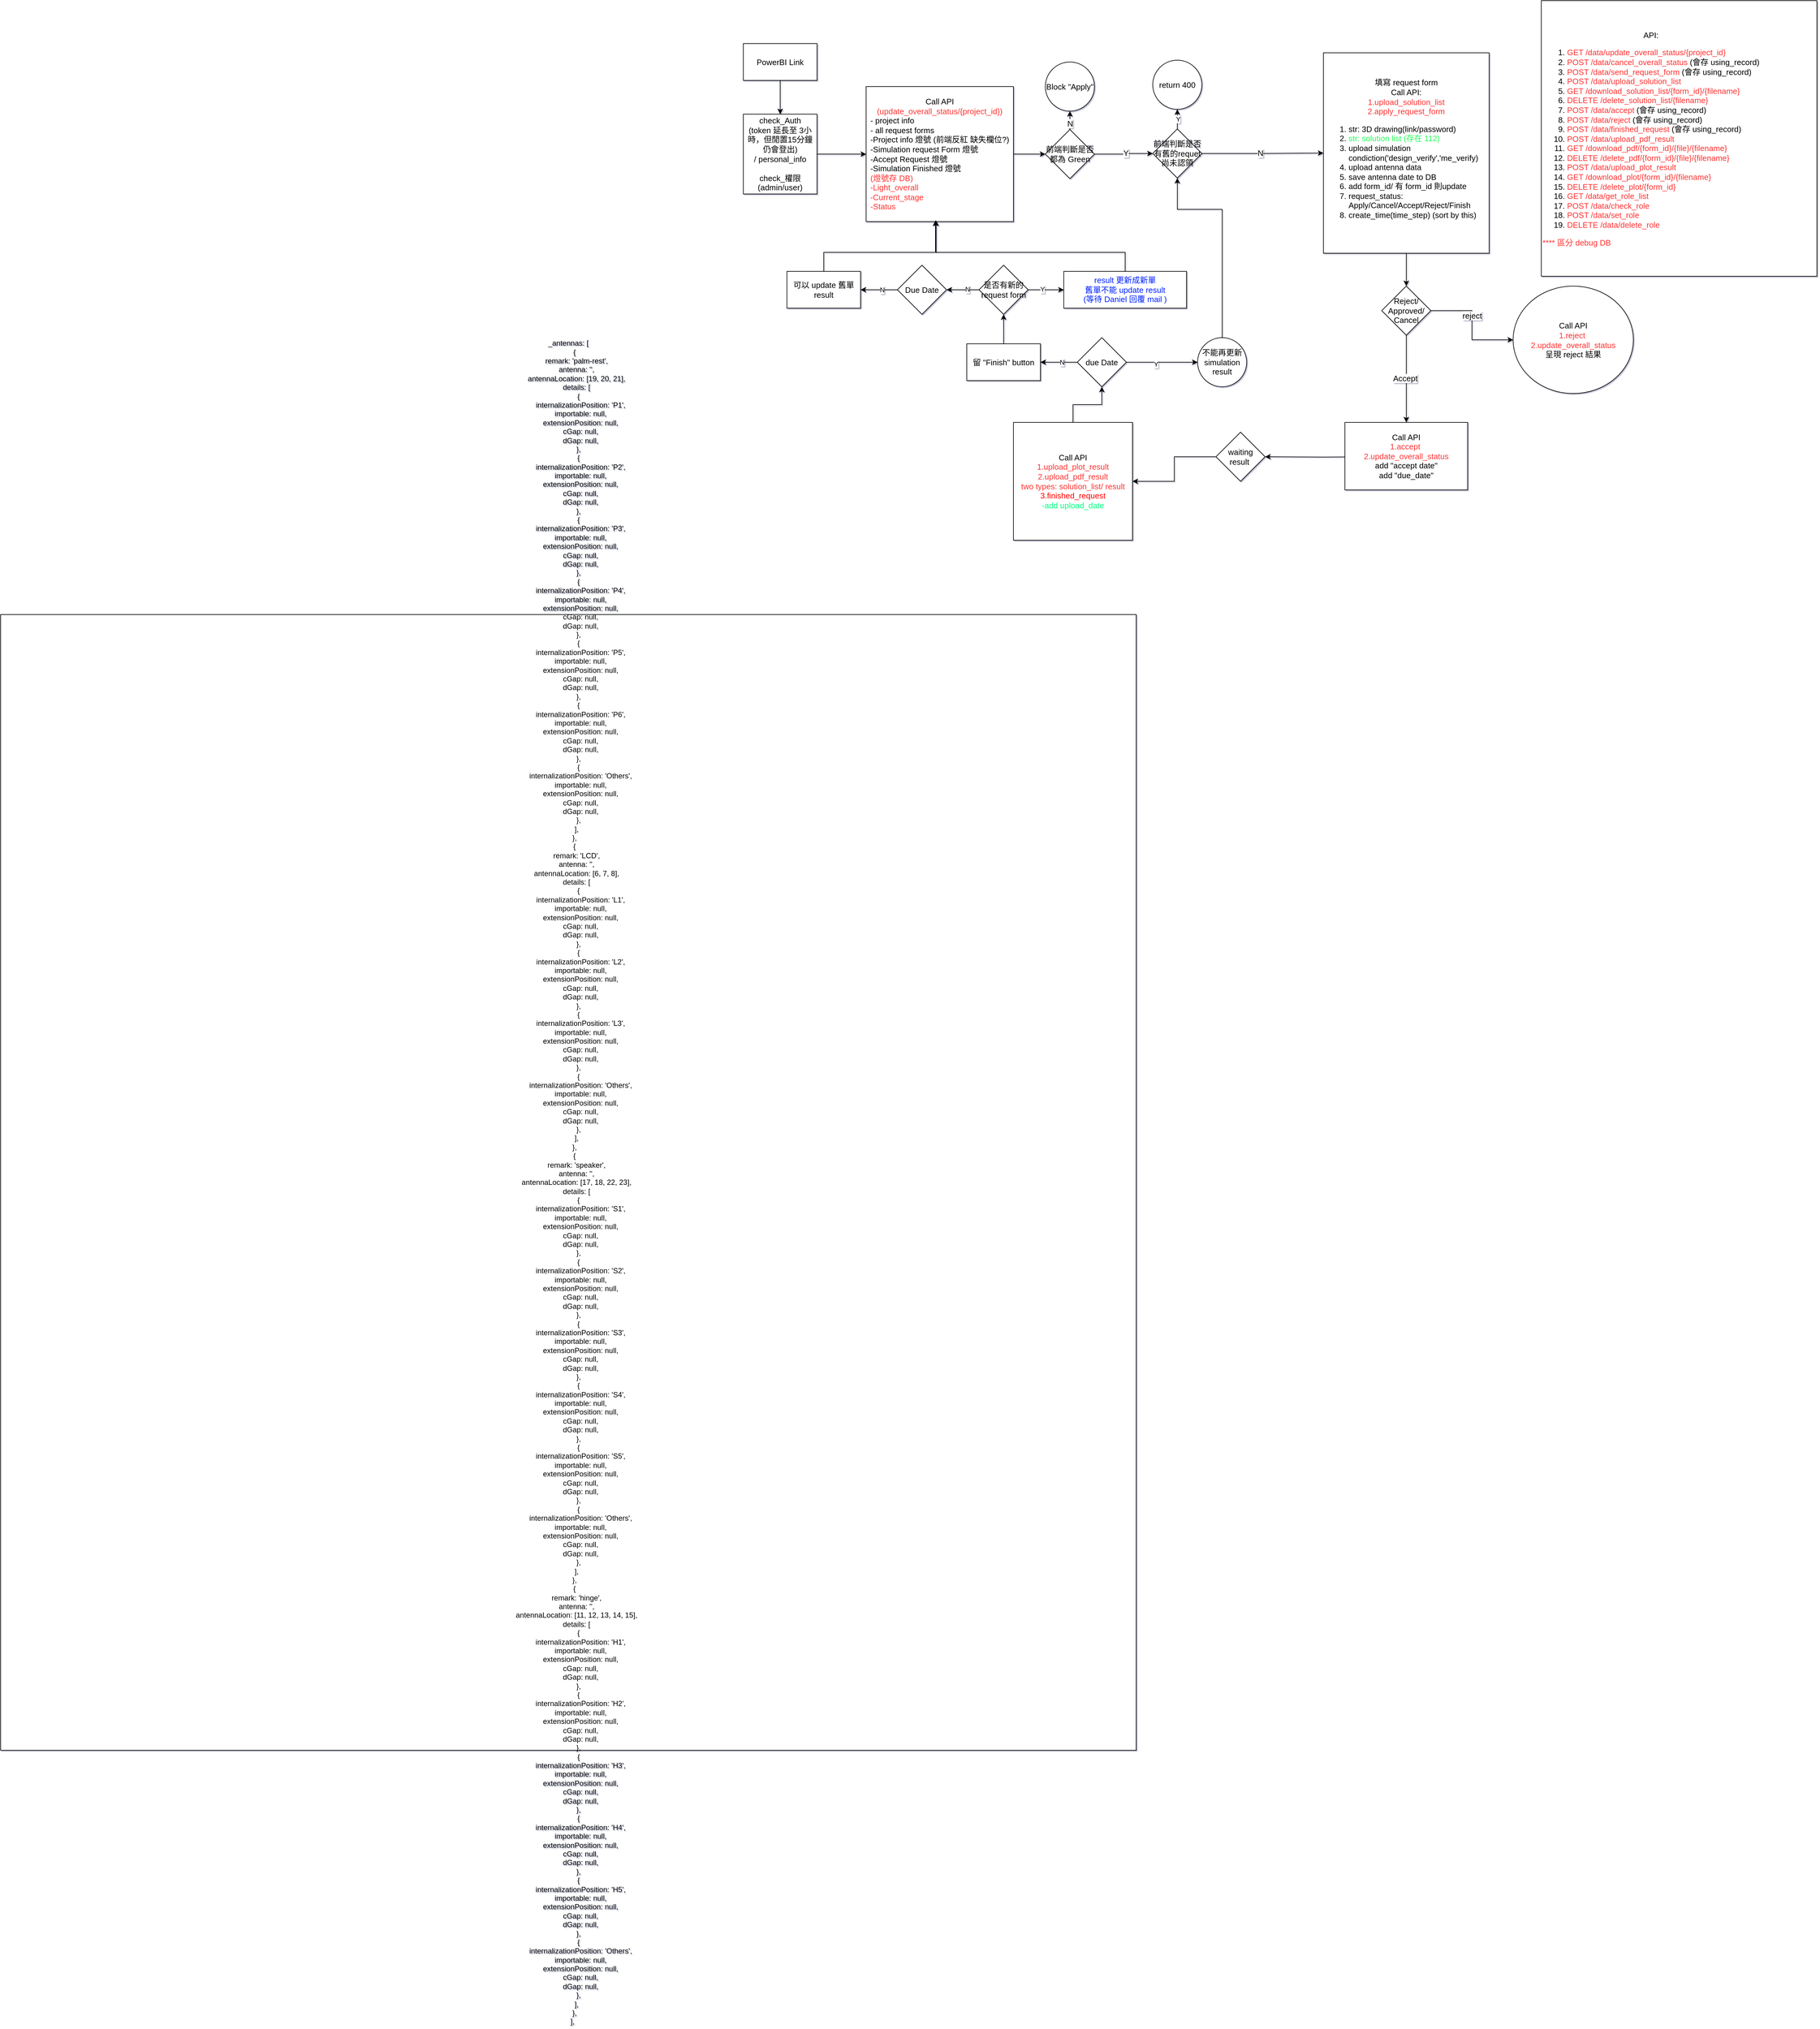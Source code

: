<mxfile linkTarget="_blank" scale="1" border="0" version="27.1.6">
  <diagram name="第 1 页" id="5SksGnyM_4eNdgJWKnyw">
    <mxGraphModel dx="3080" dy="1912" grid="1" gridSize="10" guides="1" tooltips="1" connect="1" arrows="1" fold="1" page="1" pageScale="1" pageWidth="827" pageHeight="1169" background="#ffffff" math="0" shadow="1" adaptiveColors="simple">
      <root>
        <mxCell id="0" />
        <mxCell id="1" parent="0" />
        <mxCell id="7-KTfRkRfkxP73cXao3J-4" value="" style="edgeStyle=orthogonalEdgeStyle;rounded=0;orthogonalLoop=1;jettySize=auto;html=1;" parent="1" source="f00TufxjCIewXmQMFSch-1" target="7-KTfRkRfkxP73cXao3J-3" edge="1">
          <mxGeometry relative="1" as="geometry" />
        </mxCell>
        <mxCell id="f00TufxjCIewXmQMFSch-1" value="PowerBI Link" style="rounded=0;whiteSpace=wrap;html=1;fontSize=13;" parent="1" vertex="1">
          <mxGeometry x="-270" y="50" width="120" height="60" as="geometry" />
        </mxCell>
        <mxCell id="f00TufxjCIewXmQMFSch-5" value="" style="edgeStyle=orthogonalEdgeStyle;rounded=0;orthogonalLoop=1;jettySize=auto;html=1;fontSize=13;" parent="1" source="f00TufxjCIewXmQMFSch-2" target="f00TufxjCIewXmQMFSch-4" edge="1">
          <mxGeometry relative="1" as="geometry" />
        </mxCell>
        <mxCell id="f00TufxjCIewXmQMFSch-2" value="Call API&lt;br&gt;&lt;font style=&quot;color: rgb(255, 51, 51);&quot;&gt;(update_overall_status/{project_id})&lt;/font&gt;&lt;div style=&quot;text-align: left;&quot;&gt;- project info&lt;/div&gt;&lt;div style=&quot;text-align: left;&quot;&gt;- all request forms&lt;/div&gt;&lt;div style=&quot;text-align: left;&quot;&gt;-&lt;span style=&quot;background-color: transparent;&quot;&gt;Project info 燈號 (前端反紅 缺失欄位?)&lt;/span&gt;&lt;/div&gt;&lt;div style=&quot;text-align: left;&quot;&gt;-Simulation request Form&amp;nbsp;&lt;span style=&quot;background-color: transparent; color: light-dark(rgb(0, 0, 0), rgb(255, 255, 255));&quot;&gt;燈號&amp;nbsp;&lt;/span&gt;&lt;/div&gt;&lt;div style=&quot;text-align: left;&quot;&gt;-Accept Request&amp;nbsp;&lt;span style=&quot;background-color: transparent; color: light-dark(rgb(0, 0, 0), rgb(255, 255, 255));&quot;&gt;燈號&lt;/span&gt;&lt;/div&gt;&lt;div style=&quot;text-align: left;&quot;&gt;-Simulation Finished&amp;nbsp;&lt;span style=&quot;background-color: transparent; color: light-dark(rgb(0, 0, 0), rgb(255, 255, 255));&quot;&gt;燈號&lt;/span&gt;&lt;/div&gt;&lt;div style=&quot;text-align: left;&quot;&gt;&lt;span style=&quot;background-color: transparent;&quot;&gt;&lt;font style=&quot;color: rgb(255, 51, 51);&quot;&gt;(燈號存 DB)&lt;/font&gt;&lt;/span&gt;&lt;/div&gt;&lt;div style=&quot;text-align: left;&quot;&gt;&lt;span style=&quot;background-color: transparent;&quot;&gt;&lt;font style=&quot;color: rgb(255, 51, 51);&quot;&gt;-&lt;/font&gt;&lt;/span&gt;&lt;span style=&quot;background-color: transparent; text-align: center;&quot;&gt;&lt;font color=&quot;#ff3333&quot;&gt;Light_overall&lt;/font&gt;&lt;/span&gt;&lt;/div&gt;&lt;div style=&quot;text-align: left;&quot;&gt;&lt;span style=&quot;background-color: transparent;&quot;&gt;&lt;font style=&quot;color: rgb(255, 51, 51);&quot;&gt;-C&lt;/font&gt;&lt;/span&gt;&lt;span style=&quot;background-color: transparent; text-align: center;&quot;&gt;&lt;font color=&quot;#ff3333&quot;&gt;urrent_stage&lt;/font&gt;&lt;/span&gt;&lt;/div&gt;&lt;div style=&quot;text-align: left;&quot;&gt;&lt;span style=&quot;background-color: transparent; text-align: center;&quot;&gt;&lt;font color=&quot;#ff3333&quot;&gt;-&lt;/font&gt;&lt;/span&gt;&lt;span style=&quot;background-color: transparent; text-align: center;&quot;&gt;&lt;font color=&quot;#ff3333&quot;&gt;Status&lt;/font&gt;&lt;/span&gt;&lt;/div&gt;" style="rounded=0;whiteSpace=wrap;html=1;fontSize=13;" parent="1" vertex="1">
          <mxGeometry x="-70" y="120" width="240" height="220" as="geometry" />
        </mxCell>
        <mxCell id="f00TufxjCIewXmQMFSch-12" value="" style="edgeStyle=orthogonalEdgeStyle;rounded=0;orthogonalLoop=1;jettySize=auto;html=1;fontSize=13;" parent="1" source="f00TufxjCIewXmQMFSch-4" target="f00TufxjCIewXmQMFSch-11" edge="1">
          <mxGeometry relative="1" as="geometry" />
        </mxCell>
        <mxCell id="f00TufxjCIewXmQMFSch-13" value="N" style="edgeLabel;html=1;align=center;verticalAlign=middle;resizable=0;points=[];fontSize=13;" parent="f00TufxjCIewXmQMFSch-12" vertex="1" connectable="0">
          <mxGeometry x="0.2" relative="1" as="geometry">
            <mxPoint as="offset" />
          </mxGeometry>
        </mxCell>
        <mxCell id="f00TufxjCIewXmQMFSch-19" value="" style="edgeStyle=orthogonalEdgeStyle;rounded=0;orthogonalLoop=1;jettySize=auto;html=1;fontSize=13;" parent="1" source="f00TufxjCIewXmQMFSch-4" target="f00TufxjCIewXmQMFSch-18" edge="1">
          <mxGeometry relative="1" as="geometry" />
        </mxCell>
        <mxCell id="f00TufxjCIewXmQMFSch-25" value="Y" style="edgeLabel;html=1;align=center;verticalAlign=middle;resizable=0;points=[];fontSize=13;" parent="f00TufxjCIewXmQMFSch-19" vertex="1" connectable="0">
          <mxGeometry x="0.07" y="1" relative="1" as="geometry">
            <mxPoint as="offset" />
          </mxGeometry>
        </mxCell>
        <mxCell id="f00TufxjCIewXmQMFSch-4" value="前端判斷是否都為 Green" style="rhombus;whiteSpace=wrap;html=1;fontSize=13;" parent="1" vertex="1">
          <mxGeometry x="222" y="190" width="80" height="80" as="geometry" />
        </mxCell>
        <mxCell id="-w45ZgfKi6tFhenxyuMu-13" style="edgeStyle=orthogonalEdgeStyle;rounded=0;orthogonalLoop=1;jettySize=auto;html=1;entryX=0.5;entryY=0;entryDx=0;entryDy=0;" parent="1" source="f00TufxjCIewXmQMFSch-8" target="f00TufxjCIewXmQMFSch-14" edge="1">
          <mxGeometry relative="1" as="geometry" />
        </mxCell>
        <mxCell id="f00TufxjCIewXmQMFSch-8" value="填寫 request form&lt;div&gt;Call API:&lt;/div&gt;&lt;div&gt;&lt;span style=&quot;color: rgb(255, 51, 51);&quot;&gt;1.upload_solution_list&lt;/span&gt;&lt;/div&gt;&lt;div&gt;&lt;font style=&quot;color: rgb(255, 51, 51);&quot;&gt;2.apply_request_form&lt;/font&gt;&lt;/div&gt;&lt;div&gt;&lt;ol&gt;&lt;li style=&quot;text-align: left;&quot;&gt;str: 3D drawing(link/password)&lt;/li&gt;&lt;li style=&quot;text-align: left;&quot;&gt;&lt;font style=&quot;color: rgb(34, 255, 85);&quot;&gt;str: solution list (存在 112)&lt;/font&gt;&lt;/li&gt;&lt;li style=&quot;text-align: left;&quot;&gt;upload simulation condiction(&#39;design_verify&#39;,&#39;me_verify)&lt;/li&gt;&lt;li style=&quot;text-align: left;&quot;&gt;upload antenna data&lt;/li&gt;&lt;li style=&quot;text-align: left;&quot;&gt;save antenna date to DB&lt;/li&gt;&lt;li style=&quot;text-align: left;&quot;&gt;add form_id/ 有 form_id 則update&lt;/li&gt;&lt;li style=&quot;text-align: left;&quot;&gt;&lt;span style=&quot;background-color: transparent; color: light-dark(rgb(0, 0, 0), rgb(255, 255, 255)); text-align: center;&quot;&gt;request_status: Apply/Cancel/Accept/Reject/Finish&lt;/span&gt;&lt;/li&gt;&lt;li style=&quot;text-align: left;&quot;&gt;&lt;span style=&quot;background-color: transparent; color: light-dark(rgb(0, 0, 0), rgb(255, 255, 255)); text-align: center;&quot;&gt;create_time(time_step)&amp;nbsp;&lt;/span&gt;(sort by this)&lt;/li&gt;&lt;/ol&gt;&lt;/div&gt;" style="whiteSpace=wrap;html=1;fontSize=13;" parent="1" vertex="1">
          <mxGeometry x="675" y="65" width="270" height="326.5" as="geometry" />
        </mxCell>
        <mxCell id="f00TufxjCIewXmQMFSch-11" value="Block &quot;Apply&quot;" style="ellipse;whiteSpace=wrap;html=1;fontSize=13;" parent="1" vertex="1">
          <mxGeometry x="222" y="80" width="80" height="80" as="geometry" />
        </mxCell>
        <mxCell id="f00TufxjCIewXmQMFSch-17" value="" style="edgeStyle=orthogonalEdgeStyle;rounded=0;orthogonalLoop=1;jettySize=auto;html=1;fontSize=13;" parent="1" source="f00TufxjCIewXmQMFSch-14" target="f00TufxjCIewXmQMFSch-16" edge="1">
          <mxGeometry relative="1" as="geometry" />
        </mxCell>
        <mxCell id="f00TufxjCIewXmQMFSch-34" value="Accept" style="edgeLabel;html=1;align=center;verticalAlign=middle;resizable=0;points=[];fontSize=13;" parent="f00TufxjCIewXmQMFSch-17" vertex="1" connectable="0">
          <mxGeometry x="-0.022" y="-2" relative="1" as="geometry">
            <mxPoint as="offset" />
          </mxGeometry>
        </mxCell>
        <mxCell id="f00TufxjCIewXmQMFSch-36" value="" style="edgeStyle=orthogonalEdgeStyle;rounded=0;orthogonalLoop=1;jettySize=auto;html=1;fontSize=13;" parent="1" source="f00TufxjCIewXmQMFSch-14" target="f00TufxjCIewXmQMFSch-35" edge="1">
          <mxGeometry relative="1" as="geometry" />
        </mxCell>
        <mxCell id="f00TufxjCIewXmQMFSch-37" value="reject" style="edgeLabel;html=1;align=center;verticalAlign=middle;resizable=0;points=[];fontSize=13;" parent="f00TufxjCIewXmQMFSch-36" vertex="1" connectable="0">
          <mxGeometry x="-0.175" relative="1" as="geometry">
            <mxPoint as="offset" />
          </mxGeometry>
        </mxCell>
        <mxCell id="f00TufxjCIewXmQMFSch-14" value="&lt;span style=&quot;background-color: transparent;&quot;&gt;Reject/ Approved/&lt;/span&gt;&lt;div&gt;&lt;span style=&quot;background-color: transparent;&quot;&gt;Cancel&lt;/span&gt;&lt;/div&gt;" style="rhombus;whiteSpace=wrap;html=1;fontSize=13;" parent="1" vertex="1">
          <mxGeometry x="770" y="445" width="80" height="80" as="geometry" />
        </mxCell>
        <mxCell id="-w45ZgfKi6tFhenxyuMu-5" value="" style="edgeStyle=orthogonalEdgeStyle;rounded=0;orthogonalLoop=1;jettySize=auto;html=1;fontSize=13;entryX=1;entryY=0.5;entryDx=0;entryDy=0;" parent="1" target="-w45ZgfKi6tFhenxyuMu-4" edge="1">
          <mxGeometry relative="1" as="geometry">
            <mxPoint x="769" y="723" as="sourcePoint" />
            <mxPoint x="545" y="723" as="targetPoint" />
          </mxGeometry>
        </mxCell>
        <mxCell id="f00TufxjCIewXmQMFSch-16" value="&lt;div&gt;&lt;span style=&quot;background-color: transparent; color: light-dark(rgb(0, 0, 0), rgb(255, 255, 255));&quot;&gt;Call API&lt;/span&gt;&lt;/div&gt;&lt;div&gt;&lt;div&gt;&lt;font style=&quot;color: rgb(255, 51, 51);&quot;&gt;1.accept&amp;nbsp;&lt;/font&gt;&lt;/div&gt;&lt;div&gt;&lt;font style=&quot;color: rgb(255, 51, 51);&quot;&gt;2.update_overall_status&lt;/font&gt;&lt;/div&gt;&lt;div&gt;add &quot;accept date&quot;&lt;/div&gt;&lt;div&gt;add &quot;due_date&quot;&lt;/div&gt;&lt;/div&gt;" style="whiteSpace=wrap;html=1;fontSize=13;" parent="1" vertex="1">
          <mxGeometry x="710" y="667" width="200" height="110" as="geometry" />
        </mxCell>
        <mxCell id="f00TufxjCIewXmQMFSch-20" value="" style="edgeStyle=orthogonalEdgeStyle;rounded=0;orthogonalLoop=1;jettySize=auto;html=1;fontSize=13;" parent="1" source="f00TufxjCIewXmQMFSch-18" target="f00TufxjCIewXmQMFSch-8" edge="1">
          <mxGeometry relative="1" as="geometry" />
        </mxCell>
        <mxCell id="f00TufxjCIewXmQMFSch-26" value="N" style="edgeLabel;html=1;align=center;verticalAlign=middle;resizable=0;points=[];fontSize=13;" parent="f00TufxjCIewXmQMFSch-20" vertex="1" connectable="0">
          <mxGeometry x="-0.048" y="1" relative="1" as="geometry">
            <mxPoint as="offset" />
          </mxGeometry>
        </mxCell>
        <mxCell id="-w45ZgfKi6tFhenxyuMu-11" value="" style="edgeStyle=orthogonalEdgeStyle;rounded=0;orthogonalLoop=1;jettySize=auto;html=1;" parent="1" source="f00TufxjCIewXmQMFSch-18" target="-w45ZgfKi6tFhenxyuMu-10" edge="1">
          <mxGeometry relative="1" as="geometry" />
        </mxCell>
        <mxCell id="-w45ZgfKi6tFhenxyuMu-12" value="Y" style="edgeLabel;html=1;align=center;verticalAlign=middle;resizable=0;points=[];" parent="-w45ZgfKi6tFhenxyuMu-11" vertex="1" connectable="0">
          <mxGeometry x="-0.025" y="1" relative="1" as="geometry">
            <mxPoint as="offset" />
          </mxGeometry>
        </mxCell>
        <mxCell id="f00TufxjCIewXmQMFSch-18" value="前端判斷是否有舊的requet 尚未認領" style="rhombus;whiteSpace=wrap;html=1;fontSize=13;" parent="1" vertex="1">
          <mxGeometry x="397" y="189" width="80" height="80" as="geometry" />
        </mxCell>
        <mxCell id="f00TufxjCIewXmQMFSch-35" value="&lt;div&gt;&lt;div&gt;&lt;span style=&quot;background-color: transparent; color: light-dark(rgb(0, 0, 0), rgb(255, 255, 255));&quot;&gt;Call API&lt;/span&gt;&lt;/div&gt;&lt;div&gt;&lt;div&gt;&lt;font style=&quot;color: rgb(255, 51, 51);&quot;&gt;1.reject&amp;nbsp;&lt;/font&gt;&lt;/div&gt;&lt;div&gt;&lt;font style=&quot;color: rgb(255, 51, 51);&quot;&gt;2.update_overall_status&lt;/font&gt;&lt;/div&gt;&lt;/div&gt;&lt;/div&gt;呈現 reject 結果" style="ellipse;whiteSpace=wrap;html=1;fontSize=13;" parent="1" vertex="1">
          <mxGeometry x="984" y="445" width="196" height="175" as="geometry" />
        </mxCell>
        <mxCell id="NQx30ZV_6yhh8ZIkelvx-19" style="edgeStyle=orthogonalEdgeStyle;rounded=0;orthogonalLoop=1;jettySize=auto;html=1;entryX=1;entryY=0.5;entryDx=0;entryDy=0;" parent="1" source="-w45ZgfKi6tFhenxyuMu-4" target="-w45ZgfKi6tFhenxyuMu-6" edge="1">
          <mxGeometry relative="1" as="geometry" />
        </mxCell>
        <mxCell id="-w45ZgfKi6tFhenxyuMu-4" value="waiting&lt;div&gt;result&amp;nbsp;&lt;/div&gt;" style="rhombus;whiteSpace=wrap;html=1;fontSize=13;" parent="1" vertex="1">
          <mxGeometry x="500" y="683" width="80" height="80" as="geometry" />
        </mxCell>
        <mxCell id="CphlBpZOKbrCG6OZHmC4-6" value="" style="edgeStyle=orthogonalEdgeStyle;rounded=0;orthogonalLoop=1;jettySize=auto;html=1;" parent="1" source="-w45ZgfKi6tFhenxyuMu-6" target="CphlBpZOKbrCG6OZHmC4-5" edge="1">
          <mxGeometry relative="1" as="geometry" />
        </mxCell>
        <mxCell id="-w45ZgfKi6tFhenxyuMu-6" value="Call API&lt;div&gt;&lt;div&gt;&lt;span style=&quot;color: rgb(255, 51, 51); background-color: transparent;&quot;&gt;1.upload_plot_result&lt;/span&gt;&lt;/div&gt;&lt;div&gt;&lt;span style=&quot;color: rgb(255, 51, 51); background-color: transparent;&quot;&gt;2.&lt;/span&gt;&lt;span style=&quot;background-color: transparent;&quot;&gt;&lt;font color=&quot;#ff3333&quot;&gt;upload_pdf_result&lt;/font&gt;&lt;/span&gt;&lt;/div&gt;&lt;div&gt;&lt;span style=&quot;background-color: transparent;&quot;&gt;&lt;font color=&quot;#ff3333&quot;&gt;two types: solution_list/ result&lt;/font&gt;&lt;/span&gt;&lt;/div&gt;&lt;div&gt;&lt;font style=&quot;color: rgb(255, 0, 0);&quot;&gt;3.finished_request&lt;/font&gt;&lt;div&gt;&lt;font style=&quot;color: rgb(0, 255, 128);&quot;&gt;-add upload_date&lt;/font&gt;&lt;/div&gt;&lt;/div&gt;&lt;/div&gt;" style="whiteSpace=wrap;html=1;fontSize=13;" parent="1" vertex="1">
          <mxGeometry x="170" y="667" width="194" height="192" as="geometry" />
        </mxCell>
        <mxCell id="-w45ZgfKi6tFhenxyuMu-9" value="&lt;div style=&quot;text-align: center;&quot;&gt;&lt;span style=&quot;background-color: transparent; color: light-dark(rgb(0, 0, 0), rgb(255, 255, 255));&quot;&gt;API:&lt;/span&gt;&lt;/div&gt;&lt;ol&gt;&lt;li&gt;&lt;font color=&quot;#ff3333&quot;&gt;GET /data/update_overall_status/{project_id}&lt;/font&gt;&lt;/li&gt;&lt;li&gt;&lt;font color=&quot;#ff3333&quot;&gt;POST /data/cancel_overall_status&amp;nbsp;&lt;/font&gt;(會存 using_record)&lt;/li&gt;&lt;li&gt;&lt;font color=&quot;#ff3333&quot;&gt;POST /data/send_request_form&amp;nbsp;&lt;/font&gt;(會存 using_record)&lt;/li&gt;&lt;li&gt;&lt;font color=&quot;#ff3333&quot;&gt;POST /data/upload_solution_list&lt;/font&gt;&lt;/li&gt;&lt;li&gt;&lt;font color=&quot;#ff3333&quot;&gt;GET /download_solution_list/{form_id}/{filename}&lt;/font&gt;&lt;/li&gt;&lt;li&gt;&lt;font color=&quot;#ff3333&quot;&gt;DELETE /delete_solution_list/{filename}&lt;/font&gt;&lt;/li&gt;&lt;li&gt;&lt;font color=&quot;#ff3333&quot;&gt;POST /data/accept&amp;nbsp;&lt;/font&gt;(會存 using_record)&lt;/li&gt;&lt;li&gt;&lt;font color=&quot;#ff3333&quot;&gt;POST /data/reject&amp;nbsp;&lt;/font&gt;(會存 using_record)&lt;/li&gt;&lt;li&gt;&lt;font color=&quot;#ff3333&quot;&gt;POST /data/finished_request&amp;nbsp;&lt;/font&gt;(會存 using_record)&lt;/li&gt;&lt;li&gt;&lt;font color=&quot;#ff3333&quot;&gt;POST /data/upload_pdf_result&lt;/font&gt;&lt;/li&gt;&lt;li&gt;&lt;font color=&quot;#ff3333&quot;&gt;GET /download_pdf/{form_id}/{file}/{filename}&lt;/font&gt;&lt;/li&gt;&lt;li&gt;&lt;font color=&quot;#ff3333&quot;&gt;DELETE /delete_pdf/{form_id}/{file}/{filename}&lt;/font&gt;&lt;/li&gt;&lt;li&gt;&lt;font color=&quot;#ff3333&quot;&gt;POST /data/upload_plot_result&lt;/font&gt;&lt;/li&gt;&lt;li&gt;&lt;font color=&quot;#ff3333&quot;&gt;GET /download_plot/{form_id}/{filename}&lt;/font&gt;&lt;/li&gt;&lt;li&gt;&lt;font color=&quot;#ff3333&quot;&gt;DELETE /delete_plot/{form_id}&lt;/font&gt;&lt;/li&gt;&lt;li&gt;&lt;font color=&quot;#ff3333&quot;&gt;GET /data/get_role_list&lt;/font&gt;&lt;/li&gt;&lt;li&gt;&lt;font color=&quot;#ff3333&quot;&gt;POST /data/check_role&lt;/font&gt;&lt;/li&gt;&lt;li&gt;&lt;font color=&quot;#ff3333&quot;&gt;POST /data/set_role&lt;/font&gt;&lt;/li&gt;&lt;li&gt;&lt;font color=&quot;#ff3333&quot;&gt;DELETE /data/delete_role&lt;/font&gt;&lt;/li&gt;&lt;/ol&gt;&lt;div&gt;&lt;font color=&quot;#ff3333&quot;&gt;**** 區分 debug DB&lt;/font&gt;&lt;/div&gt;" style="whiteSpace=wrap;html=1;aspect=fixed;align=left;fontSize=13;" parent="1" vertex="1">
          <mxGeometry x="1030" y="-20" width="449" height="449" as="geometry" />
        </mxCell>
        <mxCell id="-w45ZgfKi6tFhenxyuMu-10" value="return 400" style="ellipse;whiteSpace=wrap;html=1;fontSize=13;" parent="1" vertex="1">
          <mxGeometry x="397" y="77" width="80" height="80" as="geometry" />
        </mxCell>
        <mxCell id="CphlBpZOKbrCG6OZHmC4-2" value="" style="edgeStyle=orthogonalEdgeStyle;rounded=0;orthogonalLoop=1;jettySize=auto;html=1;" parent="1" source="7-KTfRkRfkxP73cXao3J-3" target="f00TufxjCIewXmQMFSch-2" edge="1">
          <mxGeometry relative="1" as="geometry" />
        </mxCell>
        <mxCell id="7-KTfRkRfkxP73cXao3J-3" value="check_Auth&lt;div&gt;(token 延長至 3小時，但閒置15分鐘仍會登出)&lt;div&gt;/ personal_info&lt;div&gt;&lt;br&gt;&lt;div&gt;check_權限(admin/user)&lt;/div&gt;&lt;/div&gt;&lt;/div&gt;&lt;/div&gt;" style="rounded=0;whiteSpace=wrap;html=1;fontSize=13;" parent="1" vertex="1">
          <mxGeometry x="-270" y="165" width="120" height="130" as="geometry" />
        </mxCell>
        <mxCell id="CphlBpZOKbrCG6OZHmC4-13" value="" style="edgeStyle=orthogonalEdgeStyle;rounded=0;orthogonalLoop=1;jettySize=auto;html=1;" parent="1" source="CphlBpZOKbrCG6OZHmC4-5" target="CphlBpZOKbrCG6OZHmC4-12" edge="1">
          <mxGeometry relative="1" as="geometry" />
        </mxCell>
        <mxCell id="NQx30ZV_6yhh8ZIkelvx-3" value="N" style="edgeLabel;html=1;align=center;verticalAlign=middle;resizable=0;points=[];" parent="CphlBpZOKbrCG6OZHmC4-13" vertex="1" connectable="0">
          <mxGeometry x="-0.167" relative="1" as="geometry">
            <mxPoint as="offset" />
          </mxGeometry>
        </mxCell>
        <mxCell id="sU0qJEVtW8bxzQAxphIA-1" value="" style="edgeStyle=orthogonalEdgeStyle;rounded=0;orthogonalLoop=1;jettySize=auto;html=1;" edge="1" parent="1" source="CphlBpZOKbrCG6OZHmC4-5" target="CphlBpZOKbrCG6OZHmC4-9">
          <mxGeometry relative="1" as="geometry" />
        </mxCell>
        <mxCell id="sU0qJEVtW8bxzQAxphIA-2" value="Y" style="edgeLabel;html=1;align=center;verticalAlign=middle;resizable=0;points=[];" vertex="1" connectable="0" parent="sU0qJEVtW8bxzQAxphIA-1">
          <mxGeometry x="-0.172" y="-3" relative="1" as="geometry">
            <mxPoint as="offset" />
          </mxGeometry>
        </mxCell>
        <mxCell id="CphlBpZOKbrCG6OZHmC4-5" value="due Date" style="rhombus;whiteSpace=wrap;html=1;fontSize=13;" parent="1" vertex="1">
          <mxGeometry x="274" y="529" width="80" height="80" as="geometry" />
        </mxCell>
        <mxCell id="K_JdCXhflT2zcNYg5OgY-4" style="edgeStyle=orthogonalEdgeStyle;rounded=0;orthogonalLoop=1;jettySize=auto;html=1;entryX=0.5;entryY=1;entryDx=0;entryDy=0;" parent="1" source="CphlBpZOKbrCG6OZHmC4-9" target="f00TufxjCIewXmQMFSch-18" edge="1">
          <mxGeometry relative="1" as="geometry">
            <Array as="points">
              <mxPoint x="510" y="320" />
              <mxPoint x="437" y="320" />
            </Array>
          </mxGeometry>
        </mxCell>
        <mxCell id="CphlBpZOKbrCG6OZHmC4-9" value="不能再更新 simulation result" style="ellipse;whiteSpace=wrap;html=1;fontSize=13;" parent="1" vertex="1">
          <mxGeometry x="470" y="529" width="80" height="80" as="geometry" />
        </mxCell>
        <mxCell id="CphlBpZOKbrCG6OZHmC4-15" value="" style="edgeStyle=orthogonalEdgeStyle;rounded=0;orthogonalLoop=1;jettySize=auto;html=1;" parent="1" source="CphlBpZOKbrCG6OZHmC4-12" target="CphlBpZOKbrCG6OZHmC4-14" edge="1">
          <mxGeometry relative="1" as="geometry" />
        </mxCell>
        <mxCell id="CphlBpZOKbrCG6OZHmC4-12" value="留 &quot;Finish&quot; button" style="whiteSpace=wrap;html=1;fontSize=13;" parent="1" vertex="1">
          <mxGeometry x="94" y="539" width="120" height="60" as="geometry" />
        </mxCell>
        <mxCell id="CphlBpZOKbrCG6OZHmC4-17" value="" style="edgeStyle=orthogonalEdgeStyle;rounded=0;orthogonalLoop=1;jettySize=auto;html=1;" parent="1" source="CphlBpZOKbrCG6OZHmC4-14" target="CphlBpZOKbrCG6OZHmC4-16" edge="1">
          <mxGeometry relative="1" as="geometry">
            <Array as="points">
              <mxPoint x="264" y="451" />
              <mxPoint x="264" y="451" />
            </Array>
          </mxGeometry>
        </mxCell>
        <mxCell id="CphlBpZOKbrCG6OZHmC4-18" value="Y" style="edgeLabel;html=1;align=center;verticalAlign=middle;resizable=0;points=[];" parent="CphlBpZOKbrCG6OZHmC4-17" vertex="1" connectable="0">
          <mxGeometry x="-0.023" y="1" relative="1" as="geometry">
            <mxPoint x="-6" as="offset" />
          </mxGeometry>
        </mxCell>
        <mxCell id="NQx30ZV_6yhh8ZIkelvx-8" value="" style="edgeStyle=orthogonalEdgeStyle;rounded=0;orthogonalLoop=1;jettySize=auto;html=1;" parent="1" source="CphlBpZOKbrCG6OZHmC4-14" target="NQx30ZV_6yhh8ZIkelvx-7" edge="1">
          <mxGeometry relative="1" as="geometry" />
        </mxCell>
        <mxCell id="sU0qJEVtW8bxzQAxphIA-3" value="N" style="edgeLabel;html=1;align=center;verticalAlign=middle;resizable=0;points=[];" vertex="1" connectable="0" parent="NQx30ZV_6yhh8ZIkelvx-8">
          <mxGeometry x="-0.283" y="-1" relative="1" as="geometry">
            <mxPoint as="offset" />
          </mxGeometry>
        </mxCell>
        <mxCell id="CphlBpZOKbrCG6OZHmC4-14" value="是否有新的 request form" style="rhombus;whiteSpace=wrap;html=1;fontSize=13;" parent="1" vertex="1">
          <mxGeometry x="114" y="411" width="80" height="80" as="geometry" />
        </mxCell>
        <mxCell id="CphlBpZOKbrCG6OZHmC4-16" value="&lt;font style=&quot;color: rgb(0, 33, 255);&quot;&gt;result 更新成新單&lt;/font&gt;&lt;div&gt;&lt;font style=&quot;color: rgb(0, 33, 255);&quot;&gt;舊單不能 update result&lt;/font&gt;&lt;/div&gt;&lt;div&gt;&lt;font style=&quot;color: rgb(0, 33, 255);&quot;&gt;(等待 Daniel 回覆 mail )&lt;/font&gt;&lt;/div&gt;" style="whiteSpace=wrap;html=1;fontSize=13;strokeColor=#000000;" parent="1" vertex="1">
          <mxGeometry x="252" y="421" width="200" height="60" as="geometry" />
        </mxCell>
        <mxCell id="CphlBpZOKbrCG6OZHmC4-21" value="可以 update 舊單 result" style="whiteSpace=wrap;html=1;fontSize=13;" parent="1" vertex="1">
          <mxGeometry x="-199" y="421" width="120" height="60" as="geometry" />
        </mxCell>
        <mxCell id="K_JdCXhflT2zcNYg5OgY-3" value="&lt;div&gt;_antennas: [&lt;/div&gt;&lt;div&gt;&amp;nbsp; &amp;nbsp; &amp;nbsp; {&lt;/div&gt;&lt;div&gt;&amp;nbsp; &amp;nbsp; &amp;nbsp; &amp;nbsp; remark: &#39;palm-rest&#39;,&lt;/div&gt;&lt;div&gt;&amp;nbsp; &amp;nbsp; &amp;nbsp; &amp;nbsp; antenna: &#39;&#39;,&lt;/div&gt;&lt;div&gt;&amp;nbsp; &amp;nbsp; &amp;nbsp; &amp;nbsp; antennaLocation: [19, 20, 21],&lt;/div&gt;&lt;div&gt;&amp;nbsp; &amp;nbsp; &amp;nbsp; &amp;nbsp; details: [&lt;/div&gt;&lt;div&gt;&amp;nbsp; &amp;nbsp; &amp;nbsp; &amp;nbsp; &amp;nbsp; {&lt;/div&gt;&lt;div&gt;&amp;nbsp; &amp;nbsp; &amp;nbsp; &amp;nbsp; &amp;nbsp; &amp;nbsp; internalizationPosition: &#39;P1&#39;,&lt;/div&gt;&lt;div&gt;&amp;nbsp; &amp;nbsp; &amp;nbsp; &amp;nbsp; &amp;nbsp; &amp;nbsp; importable: null,&lt;/div&gt;&lt;div&gt;&amp;nbsp; &amp;nbsp; &amp;nbsp; &amp;nbsp; &amp;nbsp; &amp;nbsp; extensionPosition: null,&lt;/div&gt;&lt;div&gt;&amp;nbsp; &amp;nbsp; &amp;nbsp; &amp;nbsp; &amp;nbsp; &amp;nbsp; cGap: null,&lt;/div&gt;&lt;div&gt;&amp;nbsp; &amp;nbsp; &amp;nbsp; &amp;nbsp; &amp;nbsp; &amp;nbsp; dGap: null,&lt;/div&gt;&lt;div&gt;&amp;nbsp; &amp;nbsp; &amp;nbsp; &amp;nbsp; &amp;nbsp; },&lt;/div&gt;&lt;div&gt;&amp;nbsp; &amp;nbsp; &amp;nbsp; &amp;nbsp; &amp;nbsp; {&lt;/div&gt;&lt;div&gt;&amp;nbsp; &amp;nbsp; &amp;nbsp; &amp;nbsp; &amp;nbsp; &amp;nbsp; internalizationPosition: &#39;P2&#39;,&lt;/div&gt;&lt;div&gt;&amp;nbsp; &amp;nbsp; &amp;nbsp; &amp;nbsp; &amp;nbsp; &amp;nbsp; importable: null,&lt;/div&gt;&lt;div&gt;&amp;nbsp; &amp;nbsp; &amp;nbsp; &amp;nbsp; &amp;nbsp; &amp;nbsp; extensionPosition: null,&lt;/div&gt;&lt;div&gt;&amp;nbsp; &amp;nbsp; &amp;nbsp; &amp;nbsp; &amp;nbsp; &amp;nbsp; cGap: null,&lt;/div&gt;&lt;div&gt;&amp;nbsp; &amp;nbsp; &amp;nbsp; &amp;nbsp; &amp;nbsp; &amp;nbsp; dGap: null,&lt;/div&gt;&lt;div&gt;&amp;nbsp; &amp;nbsp; &amp;nbsp; &amp;nbsp; &amp;nbsp; },&lt;/div&gt;&lt;div&gt;&amp;nbsp; &amp;nbsp; &amp;nbsp; &amp;nbsp; &amp;nbsp; {&lt;/div&gt;&lt;div&gt;&amp;nbsp; &amp;nbsp; &amp;nbsp; &amp;nbsp; &amp;nbsp; &amp;nbsp; internalizationPosition: &#39;P3&#39;,&lt;/div&gt;&lt;div&gt;&amp;nbsp; &amp;nbsp; &amp;nbsp; &amp;nbsp; &amp;nbsp; &amp;nbsp; importable: null,&lt;/div&gt;&lt;div&gt;&amp;nbsp; &amp;nbsp; &amp;nbsp; &amp;nbsp; &amp;nbsp; &amp;nbsp; extensionPosition: null,&lt;/div&gt;&lt;div&gt;&amp;nbsp; &amp;nbsp; &amp;nbsp; &amp;nbsp; &amp;nbsp; &amp;nbsp; cGap: null,&lt;/div&gt;&lt;div&gt;&amp;nbsp; &amp;nbsp; &amp;nbsp; &amp;nbsp; &amp;nbsp; &amp;nbsp; dGap: null,&lt;/div&gt;&lt;div&gt;&amp;nbsp; &amp;nbsp; &amp;nbsp; &amp;nbsp; &amp;nbsp; },&lt;/div&gt;&lt;div&gt;&amp;nbsp; &amp;nbsp; &amp;nbsp; &amp;nbsp; &amp;nbsp; {&lt;/div&gt;&lt;div&gt;&amp;nbsp; &amp;nbsp; &amp;nbsp; &amp;nbsp; &amp;nbsp; &amp;nbsp; internalizationPosition: &#39;P4&#39;,&lt;/div&gt;&lt;div&gt;&amp;nbsp; &amp;nbsp; &amp;nbsp; &amp;nbsp; &amp;nbsp; &amp;nbsp; importable: null,&lt;/div&gt;&lt;div&gt;&amp;nbsp; &amp;nbsp; &amp;nbsp; &amp;nbsp; &amp;nbsp; &amp;nbsp; extensionPosition: null,&lt;/div&gt;&lt;div&gt;&amp;nbsp; &amp;nbsp; &amp;nbsp; &amp;nbsp; &amp;nbsp; &amp;nbsp; cGap: null,&lt;/div&gt;&lt;div&gt;&amp;nbsp; &amp;nbsp; &amp;nbsp; &amp;nbsp; &amp;nbsp; &amp;nbsp; dGap: null,&lt;/div&gt;&lt;div&gt;&amp;nbsp; &amp;nbsp; &amp;nbsp; &amp;nbsp; &amp;nbsp; },&lt;/div&gt;&lt;div&gt;&amp;nbsp; &amp;nbsp; &amp;nbsp; &amp;nbsp; &amp;nbsp; {&lt;/div&gt;&lt;div&gt;&amp;nbsp; &amp;nbsp; &amp;nbsp; &amp;nbsp; &amp;nbsp; &amp;nbsp; internalizationPosition: &#39;P5&#39;,&lt;/div&gt;&lt;div&gt;&amp;nbsp; &amp;nbsp; &amp;nbsp; &amp;nbsp; &amp;nbsp; &amp;nbsp; importable: null,&lt;/div&gt;&lt;div&gt;&amp;nbsp; &amp;nbsp; &amp;nbsp; &amp;nbsp; &amp;nbsp; &amp;nbsp; extensionPosition: null,&lt;/div&gt;&lt;div&gt;&amp;nbsp; &amp;nbsp; &amp;nbsp; &amp;nbsp; &amp;nbsp; &amp;nbsp; cGap: null,&lt;/div&gt;&lt;div&gt;&amp;nbsp; &amp;nbsp; &amp;nbsp; &amp;nbsp; &amp;nbsp; &amp;nbsp; dGap: null,&lt;/div&gt;&lt;div&gt;&amp;nbsp; &amp;nbsp; &amp;nbsp; &amp;nbsp; &amp;nbsp; },&lt;/div&gt;&lt;div&gt;&amp;nbsp; &amp;nbsp; &amp;nbsp; &amp;nbsp; &amp;nbsp; {&lt;/div&gt;&lt;div&gt;&amp;nbsp; &amp;nbsp; &amp;nbsp; &amp;nbsp; &amp;nbsp; &amp;nbsp; internalizationPosition: &#39;P6&#39;,&lt;/div&gt;&lt;div&gt;&amp;nbsp; &amp;nbsp; &amp;nbsp; &amp;nbsp; &amp;nbsp; &amp;nbsp; importable: null,&lt;/div&gt;&lt;div&gt;&amp;nbsp; &amp;nbsp; &amp;nbsp; &amp;nbsp; &amp;nbsp; &amp;nbsp; extensionPosition: null,&lt;/div&gt;&lt;div&gt;&amp;nbsp; &amp;nbsp; &amp;nbsp; &amp;nbsp; &amp;nbsp; &amp;nbsp; cGap: null,&lt;/div&gt;&lt;div&gt;&amp;nbsp; &amp;nbsp; &amp;nbsp; &amp;nbsp; &amp;nbsp; &amp;nbsp; dGap: null,&lt;/div&gt;&lt;div&gt;&amp;nbsp; &amp;nbsp; &amp;nbsp; &amp;nbsp; &amp;nbsp; },&lt;/div&gt;&lt;div&gt;&amp;nbsp; &amp;nbsp; &amp;nbsp; &amp;nbsp; &amp;nbsp; {&lt;/div&gt;&lt;div&gt;&amp;nbsp; &amp;nbsp; &amp;nbsp; &amp;nbsp; &amp;nbsp; &amp;nbsp; internalizationPosition: &#39;Others&#39;,&lt;/div&gt;&lt;div&gt;&amp;nbsp; &amp;nbsp; &amp;nbsp; &amp;nbsp; &amp;nbsp; &amp;nbsp; importable: null,&lt;/div&gt;&lt;div&gt;&amp;nbsp; &amp;nbsp; &amp;nbsp; &amp;nbsp; &amp;nbsp; &amp;nbsp; extensionPosition: null,&lt;/div&gt;&lt;div&gt;&amp;nbsp; &amp;nbsp; &amp;nbsp; &amp;nbsp; &amp;nbsp; &amp;nbsp; cGap: null,&lt;/div&gt;&lt;div&gt;&amp;nbsp; &amp;nbsp; &amp;nbsp; &amp;nbsp; &amp;nbsp; &amp;nbsp; dGap: null,&lt;/div&gt;&lt;div&gt;&amp;nbsp; &amp;nbsp; &amp;nbsp; &amp;nbsp; &amp;nbsp; },&lt;/div&gt;&lt;div&gt;&amp;nbsp; &amp;nbsp; &amp;nbsp; &amp;nbsp; ],&lt;/div&gt;&lt;div&gt;&amp;nbsp; &amp;nbsp; &amp;nbsp; },&lt;/div&gt;&lt;div&gt;&amp;nbsp; &amp;nbsp; &amp;nbsp; {&lt;/div&gt;&lt;div&gt;&amp;nbsp; &amp;nbsp; &amp;nbsp; &amp;nbsp; remark: &#39;LCD&#39;,&lt;/div&gt;&lt;div&gt;&amp;nbsp; &amp;nbsp; &amp;nbsp; &amp;nbsp; antenna: &#39;&#39;,&lt;/div&gt;&lt;div&gt;&amp;nbsp; &amp;nbsp; &amp;nbsp; &amp;nbsp; antennaLocation: [6, 7, 8],&lt;/div&gt;&lt;div&gt;&amp;nbsp; &amp;nbsp; &amp;nbsp; &amp;nbsp; details: [&lt;/div&gt;&lt;div&gt;&amp;nbsp; &amp;nbsp; &amp;nbsp; &amp;nbsp; &amp;nbsp; {&lt;/div&gt;&lt;div&gt;&amp;nbsp; &amp;nbsp; &amp;nbsp; &amp;nbsp; &amp;nbsp; &amp;nbsp; internalizationPosition: &#39;L1&#39;,&lt;/div&gt;&lt;div&gt;&amp;nbsp; &amp;nbsp; &amp;nbsp; &amp;nbsp; &amp;nbsp; &amp;nbsp; importable: null,&lt;/div&gt;&lt;div&gt;&amp;nbsp; &amp;nbsp; &amp;nbsp; &amp;nbsp; &amp;nbsp; &amp;nbsp; extensionPosition: null,&lt;/div&gt;&lt;div&gt;&amp;nbsp; &amp;nbsp; &amp;nbsp; &amp;nbsp; &amp;nbsp; &amp;nbsp; cGap: null,&lt;/div&gt;&lt;div&gt;&amp;nbsp; &amp;nbsp; &amp;nbsp; &amp;nbsp; &amp;nbsp; &amp;nbsp; dGap: null,&lt;/div&gt;&lt;div&gt;&amp;nbsp; &amp;nbsp; &amp;nbsp; &amp;nbsp; &amp;nbsp; },&lt;/div&gt;&lt;div&gt;&amp;nbsp; &amp;nbsp; &amp;nbsp; &amp;nbsp; &amp;nbsp; {&lt;/div&gt;&lt;div&gt;&amp;nbsp; &amp;nbsp; &amp;nbsp; &amp;nbsp; &amp;nbsp; &amp;nbsp; internalizationPosition: &#39;L2&#39;,&lt;/div&gt;&lt;div&gt;&amp;nbsp; &amp;nbsp; &amp;nbsp; &amp;nbsp; &amp;nbsp; &amp;nbsp; importable: null,&lt;/div&gt;&lt;div&gt;&amp;nbsp; &amp;nbsp; &amp;nbsp; &amp;nbsp; &amp;nbsp; &amp;nbsp; extensionPosition: null,&lt;/div&gt;&lt;div&gt;&amp;nbsp; &amp;nbsp; &amp;nbsp; &amp;nbsp; &amp;nbsp; &amp;nbsp; cGap: null,&lt;/div&gt;&lt;div&gt;&amp;nbsp; &amp;nbsp; &amp;nbsp; &amp;nbsp; &amp;nbsp; &amp;nbsp; dGap: null,&lt;/div&gt;&lt;div&gt;&amp;nbsp; &amp;nbsp; &amp;nbsp; &amp;nbsp; &amp;nbsp; },&lt;/div&gt;&lt;div&gt;&amp;nbsp; &amp;nbsp; &amp;nbsp; &amp;nbsp; &amp;nbsp; {&lt;/div&gt;&lt;div&gt;&amp;nbsp; &amp;nbsp; &amp;nbsp; &amp;nbsp; &amp;nbsp; &amp;nbsp; internalizationPosition: &#39;L3&#39;,&lt;/div&gt;&lt;div&gt;&amp;nbsp; &amp;nbsp; &amp;nbsp; &amp;nbsp; &amp;nbsp; &amp;nbsp; importable: null,&lt;/div&gt;&lt;div&gt;&amp;nbsp; &amp;nbsp; &amp;nbsp; &amp;nbsp; &amp;nbsp; &amp;nbsp; extensionPosition: null,&lt;/div&gt;&lt;div&gt;&amp;nbsp; &amp;nbsp; &amp;nbsp; &amp;nbsp; &amp;nbsp; &amp;nbsp; cGap: null,&lt;/div&gt;&lt;div&gt;&amp;nbsp; &amp;nbsp; &amp;nbsp; &amp;nbsp; &amp;nbsp; &amp;nbsp; dGap: null,&lt;/div&gt;&lt;div&gt;&amp;nbsp; &amp;nbsp; &amp;nbsp; &amp;nbsp; &amp;nbsp; },&lt;/div&gt;&lt;div&gt;&amp;nbsp; &amp;nbsp; &amp;nbsp; &amp;nbsp; &amp;nbsp; {&lt;/div&gt;&lt;div&gt;&amp;nbsp; &amp;nbsp; &amp;nbsp; &amp;nbsp; &amp;nbsp; &amp;nbsp; internalizationPosition: &#39;Others&#39;,&lt;/div&gt;&lt;div&gt;&amp;nbsp; &amp;nbsp; &amp;nbsp; &amp;nbsp; &amp;nbsp; &amp;nbsp; importable: null,&lt;/div&gt;&lt;div&gt;&amp;nbsp; &amp;nbsp; &amp;nbsp; &amp;nbsp; &amp;nbsp; &amp;nbsp; extensionPosition: null,&lt;/div&gt;&lt;div&gt;&amp;nbsp; &amp;nbsp; &amp;nbsp; &amp;nbsp; &amp;nbsp; &amp;nbsp; cGap: null,&lt;/div&gt;&lt;div&gt;&amp;nbsp; &amp;nbsp; &amp;nbsp; &amp;nbsp; &amp;nbsp; &amp;nbsp; dGap: null,&lt;/div&gt;&lt;div&gt;&amp;nbsp; &amp;nbsp; &amp;nbsp; &amp;nbsp; &amp;nbsp; },&lt;/div&gt;&lt;div&gt;&amp;nbsp; &amp;nbsp; &amp;nbsp; &amp;nbsp; ],&lt;/div&gt;&lt;div&gt;&amp;nbsp; &amp;nbsp; &amp;nbsp; },&lt;/div&gt;&lt;div&gt;&amp;nbsp; &amp;nbsp; &amp;nbsp; {&lt;/div&gt;&lt;div&gt;&amp;nbsp; &amp;nbsp; &amp;nbsp; &amp;nbsp; remark: &#39;speaker&#39;,&lt;/div&gt;&lt;div&gt;&amp;nbsp; &amp;nbsp; &amp;nbsp; &amp;nbsp; antenna: &#39;&#39;,&lt;/div&gt;&lt;div&gt;&amp;nbsp; &amp;nbsp; &amp;nbsp; &amp;nbsp; antennaLocation: [17, 18, 22, 23],&lt;/div&gt;&lt;div&gt;&amp;nbsp; &amp;nbsp; &amp;nbsp; &amp;nbsp; details: [&lt;/div&gt;&lt;div&gt;&amp;nbsp; &amp;nbsp; &amp;nbsp; &amp;nbsp; &amp;nbsp; {&lt;/div&gt;&lt;div&gt;&amp;nbsp; &amp;nbsp; &amp;nbsp; &amp;nbsp; &amp;nbsp; &amp;nbsp; internalizationPosition: &#39;S1&#39;,&lt;/div&gt;&lt;div&gt;&amp;nbsp; &amp;nbsp; &amp;nbsp; &amp;nbsp; &amp;nbsp; &amp;nbsp; importable: null,&lt;/div&gt;&lt;div&gt;&amp;nbsp; &amp;nbsp; &amp;nbsp; &amp;nbsp; &amp;nbsp; &amp;nbsp; extensionPosition: null,&lt;/div&gt;&lt;div&gt;&amp;nbsp; &amp;nbsp; &amp;nbsp; &amp;nbsp; &amp;nbsp; &amp;nbsp; cGap: null,&lt;/div&gt;&lt;div&gt;&amp;nbsp; &amp;nbsp; &amp;nbsp; &amp;nbsp; &amp;nbsp; &amp;nbsp; dGap: null,&lt;/div&gt;&lt;div&gt;&amp;nbsp; &amp;nbsp; &amp;nbsp; &amp;nbsp; &amp;nbsp; },&lt;/div&gt;&lt;div&gt;&amp;nbsp; &amp;nbsp; &amp;nbsp; &amp;nbsp; &amp;nbsp; {&lt;/div&gt;&lt;div&gt;&amp;nbsp; &amp;nbsp; &amp;nbsp; &amp;nbsp; &amp;nbsp; &amp;nbsp; internalizationPosition: &#39;S2&#39;,&lt;/div&gt;&lt;div&gt;&amp;nbsp; &amp;nbsp; &amp;nbsp; &amp;nbsp; &amp;nbsp; &amp;nbsp; importable: null,&lt;/div&gt;&lt;div&gt;&amp;nbsp; &amp;nbsp; &amp;nbsp; &amp;nbsp; &amp;nbsp; &amp;nbsp; extensionPosition: null,&lt;/div&gt;&lt;div&gt;&amp;nbsp; &amp;nbsp; &amp;nbsp; &amp;nbsp; &amp;nbsp; &amp;nbsp; cGap: null,&lt;/div&gt;&lt;div&gt;&amp;nbsp; &amp;nbsp; &amp;nbsp; &amp;nbsp; &amp;nbsp; &amp;nbsp; dGap: null,&lt;/div&gt;&lt;div&gt;&amp;nbsp; &amp;nbsp; &amp;nbsp; &amp;nbsp; &amp;nbsp; },&lt;/div&gt;&lt;div&gt;&amp;nbsp; &amp;nbsp; &amp;nbsp; &amp;nbsp; &amp;nbsp; {&lt;/div&gt;&lt;div&gt;&amp;nbsp; &amp;nbsp; &amp;nbsp; &amp;nbsp; &amp;nbsp; &amp;nbsp; internalizationPosition: &#39;S3&#39;,&lt;/div&gt;&lt;div&gt;&amp;nbsp; &amp;nbsp; &amp;nbsp; &amp;nbsp; &amp;nbsp; &amp;nbsp; importable: null,&lt;/div&gt;&lt;div&gt;&amp;nbsp; &amp;nbsp; &amp;nbsp; &amp;nbsp; &amp;nbsp; &amp;nbsp; extensionPosition: null,&lt;/div&gt;&lt;div&gt;&amp;nbsp; &amp;nbsp; &amp;nbsp; &amp;nbsp; &amp;nbsp; &amp;nbsp; cGap: null,&lt;/div&gt;&lt;div&gt;&amp;nbsp; &amp;nbsp; &amp;nbsp; &amp;nbsp; &amp;nbsp; &amp;nbsp; dGap: null,&lt;/div&gt;&lt;div&gt;&amp;nbsp; &amp;nbsp; &amp;nbsp; &amp;nbsp; &amp;nbsp; },&lt;/div&gt;&lt;div&gt;&amp;nbsp; &amp;nbsp; &amp;nbsp; &amp;nbsp; &amp;nbsp; {&lt;/div&gt;&lt;div&gt;&amp;nbsp; &amp;nbsp; &amp;nbsp; &amp;nbsp; &amp;nbsp; &amp;nbsp; internalizationPosition: &#39;S4&#39;,&lt;/div&gt;&lt;div&gt;&amp;nbsp; &amp;nbsp; &amp;nbsp; &amp;nbsp; &amp;nbsp; &amp;nbsp; importable: null,&lt;/div&gt;&lt;div&gt;&amp;nbsp; &amp;nbsp; &amp;nbsp; &amp;nbsp; &amp;nbsp; &amp;nbsp; extensionPosition: null,&lt;/div&gt;&lt;div&gt;&amp;nbsp; &amp;nbsp; &amp;nbsp; &amp;nbsp; &amp;nbsp; &amp;nbsp; cGap: null,&lt;/div&gt;&lt;div&gt;&amp;nbsp; &amp;nbsp; &amp;nbsp; &amp;nbsp; &amp;nbsp; &amp;nbsp; dGap: null,&lt;/div&gt;&lt;div&gt;&amp;nbsp; &amp;nbsp; &amp;nbsp; &amp;nbsp; &amp;nbsp; },&lt;/div&gt;&lt;div&gt;&amp;nbsp; &amp;nbsp; &amp;nbsp; &amp;nbsp; &amp;nbsp; {&lt;/div&gt;&lt;div&gt;&amp;nbsp; &amp;nbsp; &amp;nbsp; &amp;nbsp; &amp;nbsp; &amp;nbsp; internalizationPosition: &#39;S5&#39;,&lt;/div&gt;&lt;div&gt;&amp;nbsp; &amp;nbsp; &amp;nbsp; &amp;nbsp; &amp;nbsp; &amp;nbsp; importable: null,&lt;/div&gt;&lt;div&gt;&amp;nbsp; &amp;nbsp; &amp;nbsp; &amp;nbsp; &amp;nbsp; &amp;nbsp; extensionPosition: null,&lt;/div&gt;&lt;div&gt;&amp;nbsp; &amp;nbsp; &amp;nbsp; &amp;nbsp; &amp;nbsp; &amp;nbsp; cGap: null,&lt;/div&gt;&lt;div&gt;&amp;nbsp; &amp;nbsp; &amp;nbsp; &amp;nbsp; &amp;nbsp; &amp;nbsp; dGap: null,&lt;/div&gt;&lt;div&gt;&amp;nbsp; &amp;nbsp; &amp;nbsp; &amp;nbsp; &amp;nbsp; },&lt;/div&gt;&lt;div&gt;&amp;nbsp; &amp;nbsp; &amp;nbsp; &amp;nbsp; &amp;nbsp; {&lt;/div&gt;&lt;div&gt;&amp;nbsp; &amp;nbsp; &amp;nbsp; &amp;nbsp; &amp;nbsp; &amp;nbsp; internalizationPosition: &#39;Others&#39;,&lt;/div&gt;&lt;div&gt;&amp;nbsp; &amp;nbsp; &amp;nbsp; &amp;nbsp; &amp;nbsp; &amp;nbsp; importable: null,&lt;/div&gt;&lt;div&gt;&amp;nbsp; &amp;nbsp; &amp;nbsp; &amp;nbsp; &amp;nbsp; &amp;nbsp; extensionPosition: null,&lt;/div&gt;&lt;div&gt;&amp;nbsp; &amp;nbsp; &amp;nbsp; &amp;nbsp; &amp;nbsp; &amp;nbsp; cGap: null,&lt;/div&gt;&lt;div&gt;&amp;nbsp; &amp;nbsp; &amp;nbsp; &amp;nbsp; &amp;nbsp; &amp;nbsp; dGap: null,&lt;/div&gt;&lt;div&gt;&amp;nbsp; &amp;nbsp; &amp;nbsp; &amp;nbsp; &amp;nbsp; },&lt;/div&gt;&lt;div&gt;&amp;nbsp; &amp;nbsp; &amp;nbsp; &amp;nbsp; ],&lt;/div&gt;&lt;div&gt;&amp;nbsp; &amp;nbsp; &amp;nbsp; },&lt;/div&gt;&lt;div&gt;&amp;nbsp; &amp;nbsp; &amp;nbsp; {&lt;/div&gt;&lt;div&gt;&amp;nbsp; &amp;nbsp; &amp;nbsp; &amp;nbsp; remark: &#39;hinge&#39;,&lt;/div&gt;&lt;div&gt;&amp;nbsp; &amp;nbsp; &amp;nbsp; &amp;nbsp; antenna: &#39;&#39;,&lt;/div&gt;&lt;div&gt;&amp;nbsp; &amp;nbsp; &amp;nbsp; &amp;nbsp; antennaLocation: [11, 12, 13, 14, 15],&lt;/div&gt;&lt;div&gt;&amp;nbsp; &amp;nbsp; &amp;nbsp; &amp;nbsp; details: [&lt;/div&gt;&lt;div&gt;&amp;nbsp; &amp;nbsp; &amp;nbsp; &amp;nbsp; &amp;nbsp; {&lt;/div&gt;&lt;div&gt;&amp;nbsp; &amp;nbsp; &amp;nbsp; &amp;nbsp; &amp;nbsp; &amp;nbsp; internalizationPosition: &#39;H1&#39;,&lt;/div&gt;&lt;div&gt;&amp;nbsp; &amp;nbsp; &amp;nbsp; &amp;nbsp; &amp;nbsp; &amp;nbsp; importable: null,&lt;/div&gt;&lt;div&gt;&amp;nbsp; &amp;nbsp; &amp;nbsp; &amp;nbsp; &amp;nbsp; &amp;nbsp; extensionPosition: null,&lt;/div&gt;&lt;div&gt;&amp;nbsp; &amp;nbsp; &amp;nbsp; &amp;nbsp; &amp;nbsp; &amp;nbsp; cGap: null,&lt;/div&gt;&lt;div&gt;&amp;nbsp; &amp;nbsp; &amp;nbsp; &amp;nbsp; &amp;nbsp; &amp;nbsp; dGap: null,&lt;/div&gt;&lt;div&gt;&amp;nbsp; &amp;nbsp; &amp;nbsp; &amp;nbsp; &amp;nbsp; },&lt;/div&gt;&lt;div&gt;&amp;nbsp; &amp;nbsp; &amp;nbsp; &amp;nbsp; &amp;nbsp; {&lt;/div&gt;&lt;div&gt;&amp;nbsp; &amp;nbsp; &amp;nbsp; &amp;nbsp; &amp;nbsp; &amp;nbsp; internalizationPosition: &#39;H2&#39;,&lt;/div&gt;&lt;div&gt;&amp;nbsp; &amp;nbsp; &amp;nbsp; &amp;nbsp; &amp;nbsp; &amp;nbsp; importable: null,&lt;/div&gt;&lt;div&gt;&amp;nbsp; &amp;nbsp; &amp;nbsp; &amp;nbsp; &amp;nbsp; &amp;nbsp; extensionPosition: null,&lt;/div&gt;&lt;div&gt;&amp;nbsp; &amp;nbsp; &amp;nbsp; &amp;nbsp; &amp;nbsp; &amp;nbsp; cGap: null,&lt;/div&gt;&lt;div&gt;&amp;nbsp; &amp;nbsp; &amp;nbsp; &amp;nbsp; &amp;nbsp; &amp;nbsp; dGap: null,&lt;/div&gt;&lt;div&gt;&amp;nbsp; &amp;nbsp; &amp;nbsp; &amp;nbsp; &amp;nbsp; },&lt;/div&gt;&lt;div&gt;&amp;nbsp; &amp;nbsp; &amp;nbsp; &amp;nbsp; &amp;nbsp; {&lt;/div&gt;&lt;div&gt;&amp;nbsp; &amp;nbsp; &amp;nbsp; &amp;nbsp; &amp;nbsp; &amp;nbsp; internalizationPosition: &#39;H3&#39;,&lt;/div&gt;&lt;div&gt;&amp;nbsp; &amp;nbsp; &amp;nbsp; &amp;nbsp; &amp;nbsp; &amp;nbsp; importable: null,&lt;/div&gt;&lt;div&gt;&amp;nbsp; &amp;nbsp; &amp;nbsp; &amp;nbsp; &amp;nbsp; &amp;nbsp; extensionPosition: null,&lt;/div&gt;&lt;div&gt;&amp;nbsp; &amp;nbsp; &amp;nbsp; &amp;nbsp; &amp;nbsp; &amp;nbsp; cGap: null,&lt;/div&gt;&lt;div&gt;&amp;nbsp; &amp;nbsp; &amp;nbsp; &amp;nbsp; &amp;nbsp; &amp;nbsp; dGap: null,&lt;/div&gt;&lt;div&gt;&amp;nbsp; &amp;nbsp; &amp;nbsp; &amp;nbsp; &amp;nbsp; },&lt;/div&gt;&lt;div&gt;&amp;nbsp; &amp;nbsp; &amp;nbsp; &amp;nbsp; &amp;nbsp; {&lt;/div&gt;&lt;div&gt;&amp;nbsp; &amp;nbsp; &amp;nbsp; &amp;nbsp; &amp;nbsp; &amp;nbsp; internalizationPosition: &#39;H4&#39;,&lt;/div&gt;&lt;div&gt;&amp;nbsp; &amp;nbsp; &amp;nbsp; &amp;nbsp; &amp;nbsp; &amp;nbsp; importable: null,&lt;/div&gt;&lt;div&gt;&amp;nbsp; &amp;nbsp; &amp;nbsp; &amp;nbsp; &amp;nbsp; &amp;nbsp; extensionPosition: null,&lt;/div&gt;&lt;div&gt;&amp;nbsp; &amp;nbsp; &amp;nbsp; &amp;nbsp; &amp;nbsp; &amp;nbsp; cGap: null,&lt;/div&gt;&lt;div&gt;&amp;nbsp; &amp;nbsp; &amp;nbsp; &amp;nbsp; &amp;nbsp; &amp;nbsp; dGap: null,&lt;/div&gt;&lt;div&gt;&amp;nbsp; &amp;nbsp; &amp;nbsp; &amp;nbsp; &amp;nbsp; },&lt;/div&gt;&lt;div&gt;&amp;nbsp; &amp;nbsp; &amp;nbsp; &amp;nbsp; &amp;nbsp; {&lt;/div&gt;&lt;div&gt;&amp;nbsp; &amp;nbsp; &amp;nbsp; &amp;nbsp; &amp;nbsp; &amp;nbsp; internalizationPosition: &#39;H5&#39;,&lt;/div&gt;&lt;div&gt;&amp;nbsp; &amp;nbsp; &amp;nbsp; &amp;nbsp; &amp;nbsp; &amp;nbsp; importable: null,&lt;/div&gt;&lt;div&gt;&amp;nbsp; &amp;nbsp; &amp;nbsp; &amp;nbsp; &amp;nbsp; &amp;nbsp; extensionPosition: null,&lt;/div&gt;&lt;div&gt;&amp;nbsp; &amp;nbsp; &amp;nbsp; &amp;nbsp; &amp;nbsp; &amp;nbsp; cGap: null,&lt;/div&gt;&lt;div&gt;&amp;nbsp; &amp;nbsp; &amp;nbsp; &amp;nbsp; &amp;nbsp; &amp;nbsp; dGap: null,&lt;/div&gt;&lt;div&gt;&amp;nbsp; &amp;nbsp; &amp;nbsp; &amp;nbsp; &amp;nbsp; },&lt;/div&gt;&lt;div&gt;&amp;nbsp; &amp;nbsp; &amp;nbsp; &amp;nbsp; &amp;nbsp; {&lt;/div&gt;&lt;div&gt;&amp;nbsp; &amp;nbsp; &amp;nbsp; &amp;nbsp; &amp;nbsp; &amp;nbsp; internalizationPosition: &#39;Others&#39;,&lt;/div&gt;&lt;div&gt;&amp;nbsp; &amp;nbsp; &amp;nbsp; &amp;nbsp; &amp;nbsp; &amp;nbsp; importable: null,&lt;/div&gt;&lt;div&gt;&amp;nbsp; &amp;nbsp; &amp;nbsp; &amp;nbsp; &amp;nbsp; &amp;nbsp; extensionPosition: null,&lt;/div&gt;&lt;div&gt;&amp;nbsp; &amp;nbsp; &amp;nbsp; &amp;nbsp; &amp;nbsp; &amp;nbsp; cGap: null,&lt;/div&gt;&lt;div&gt;&amp;nbsp; &amp;nbsp; &amp;nbsp; &amp;nbsp; &amp;nbsp; &amp;nbsp; dGap: null,&lt;/div&gt;&lt;div&gt;&amp;nbsp; &amp;nbsp; &amp;nbsp; &amp;nbsp; &amp;nbsp; },&lt;/div&gt;&lt;div&gt;&amp;nbsp; &amp;nbsp; &amp;nbsp; &amp;nbsp; ],&lt;/div&gt;&lt;div&gt;&amp;nbsp; &amp;nbsp; &amp;nbsp; },&lt;/div&gt;&lt;div&gt;&amp;nbsp; &amp;nbsp; ],&lt;/div&gt;" style="whiteSpace=wrap;html=1;aspect=fixed;" parent="1" vertex="1">
          <mxGeometry x="-1480" y="980" width="1850" height="1850" as="geometry" />
        </mxCell>
        <mxCell id="NQx30ZV_6yhh8ZIkelvx-9" value="" style="edgeStyle=orthogonalEdgeStyle;rounded=0;orthogonalLoop=1;jettySize=auto;html=1;" parent="1" source="NQx30ZV_6yhh8ZIkelvx-7" target="CphlBpZOKbrCG6OZHmC4-21" edge="1">
          <mxGeometry relative="1" as="geometry" />
        </mxCell>
        <mxCell id="NQx30ZV_6yhh8ZIkelvx-10" value="N" style="edgeLabel;html=1;align=center;verticalAlign=middle;resizable=0;points=[];" parent="NQx30ZV_6yhh8ZIkelvx-9" vertex="1" connectable="0">
          <mxGeometry x="-0.167" y="2" relative="1" as="geometry">
            <mxPoint y="-2" as="offset" />
          </mxGeometry>
        </mxCell>
        <mxCell id="NQx30ZV_6yhh8ZIkelvx-7" value="Due Date" style="rhombus;whiteSpace=wrap;html=1;fontSize=13;" parent="1" vertex="1">
          <mxGeometry x="-19" y="411" width="80" height="80" as="geometry" />
        </mxCell>
        <mxCell id="NQx30ZV_6yhh8ZIkelvx-17" style="edgeStyle=orthogonalEdgeStyle;rounded=0;orthogonalLoop=1;jettySize=auto;html=1;entryX=0.475;entryY=0.991;entryDx=0;entryDy=0;entryPerimeter=0;" parent="1" source="CphlBpZOKbrCG6OZHmC4-21" target="f00TufxjCIewXmQMFSch-2" edge="1">
          <mxGeometry relative="1" as="geometry">
            <Array as="points">
              <mxPoint x="-139" y="390" />
              <mxPoint x="44" y="390" />
            </Array>
          </mxGeometry>
        </mxCell>
        <mxCell id="NQx30ZV_6yhh8ZIkelvx-18" style="edgeStyle=orthogonalEdgeStyle;rounded=0;orthogonalLoop=1;jettySize=auto;html=1;entryX=0.471;entryY=0.991;entryDx=0;entryDy=0;entryPerimeter=0;" parent="1" source="CphlBpZOKbrCG6OZHmC4-16" target="f00TufxjCIewXmQMFSch-2" edge="1">
          <mxGeometry relative="1" as="geometry">
            <Array as="points">
              <mxPoint x="352" y="390" />
              <mxPoint x="43" y="390" />
            </Array>
          </mxGeometry>
        </mxCell>
      </root>
    </mxGraphModel>
  </diagram>
</mxfile>
